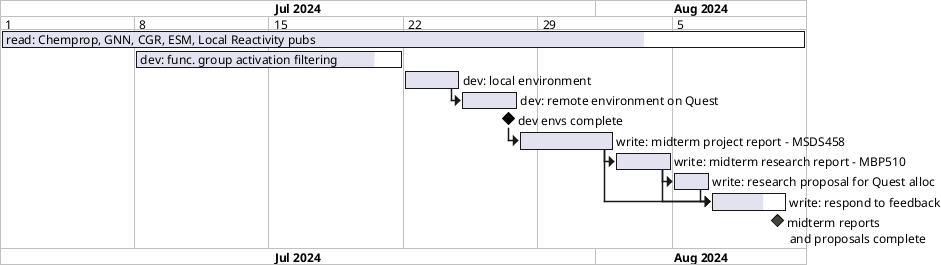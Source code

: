 @startgantt
skinparam defaultFontName "CMU Serif"
skinparam defaultFontSize 12

project starts the 2024-07-01
projectscale weekly with calendar date zoom 4
'saturday are closed
'sunday are closed

'-- Phase I: Environment setup and design of local-reactivity featurization for reaction fingerprinting --
[read: Chemprop, GNN, CGR, ESM, Local Reactivity pubs] as [read] requires 6 weeks, starts D+0, is 80% complete

[dev: func. group activation filtering] as [c123] requires 2 weeks, starts D+7, is 90% complete
[dev: local environment] as [env_local] requires 3 days, starts D+21
then [dev: remote environment on Quest] as [env_quest] requires 3 days
[dev envs complete] happens at [env_quest]'s end

then [write: midterm project report - MSDS458] as [write_msds_a1] requires 5 days
then [write: midterm research report - MBP510] as [write_mbp_a1] requires 3 days
then [write: research proposal for Quest alloc] as [write_quest_alloc] requires 2 days
then [write: respond to feedback] as [write_feedback] requires 4 days, is 70% complete
[write_msds_a1] -> [write_feedback]
[write_mbp_a1] -> [write_feedback]
[midterm reports \n and proposals complete] happens at [write_feedback]'s end, is 90% complete
@endgantt